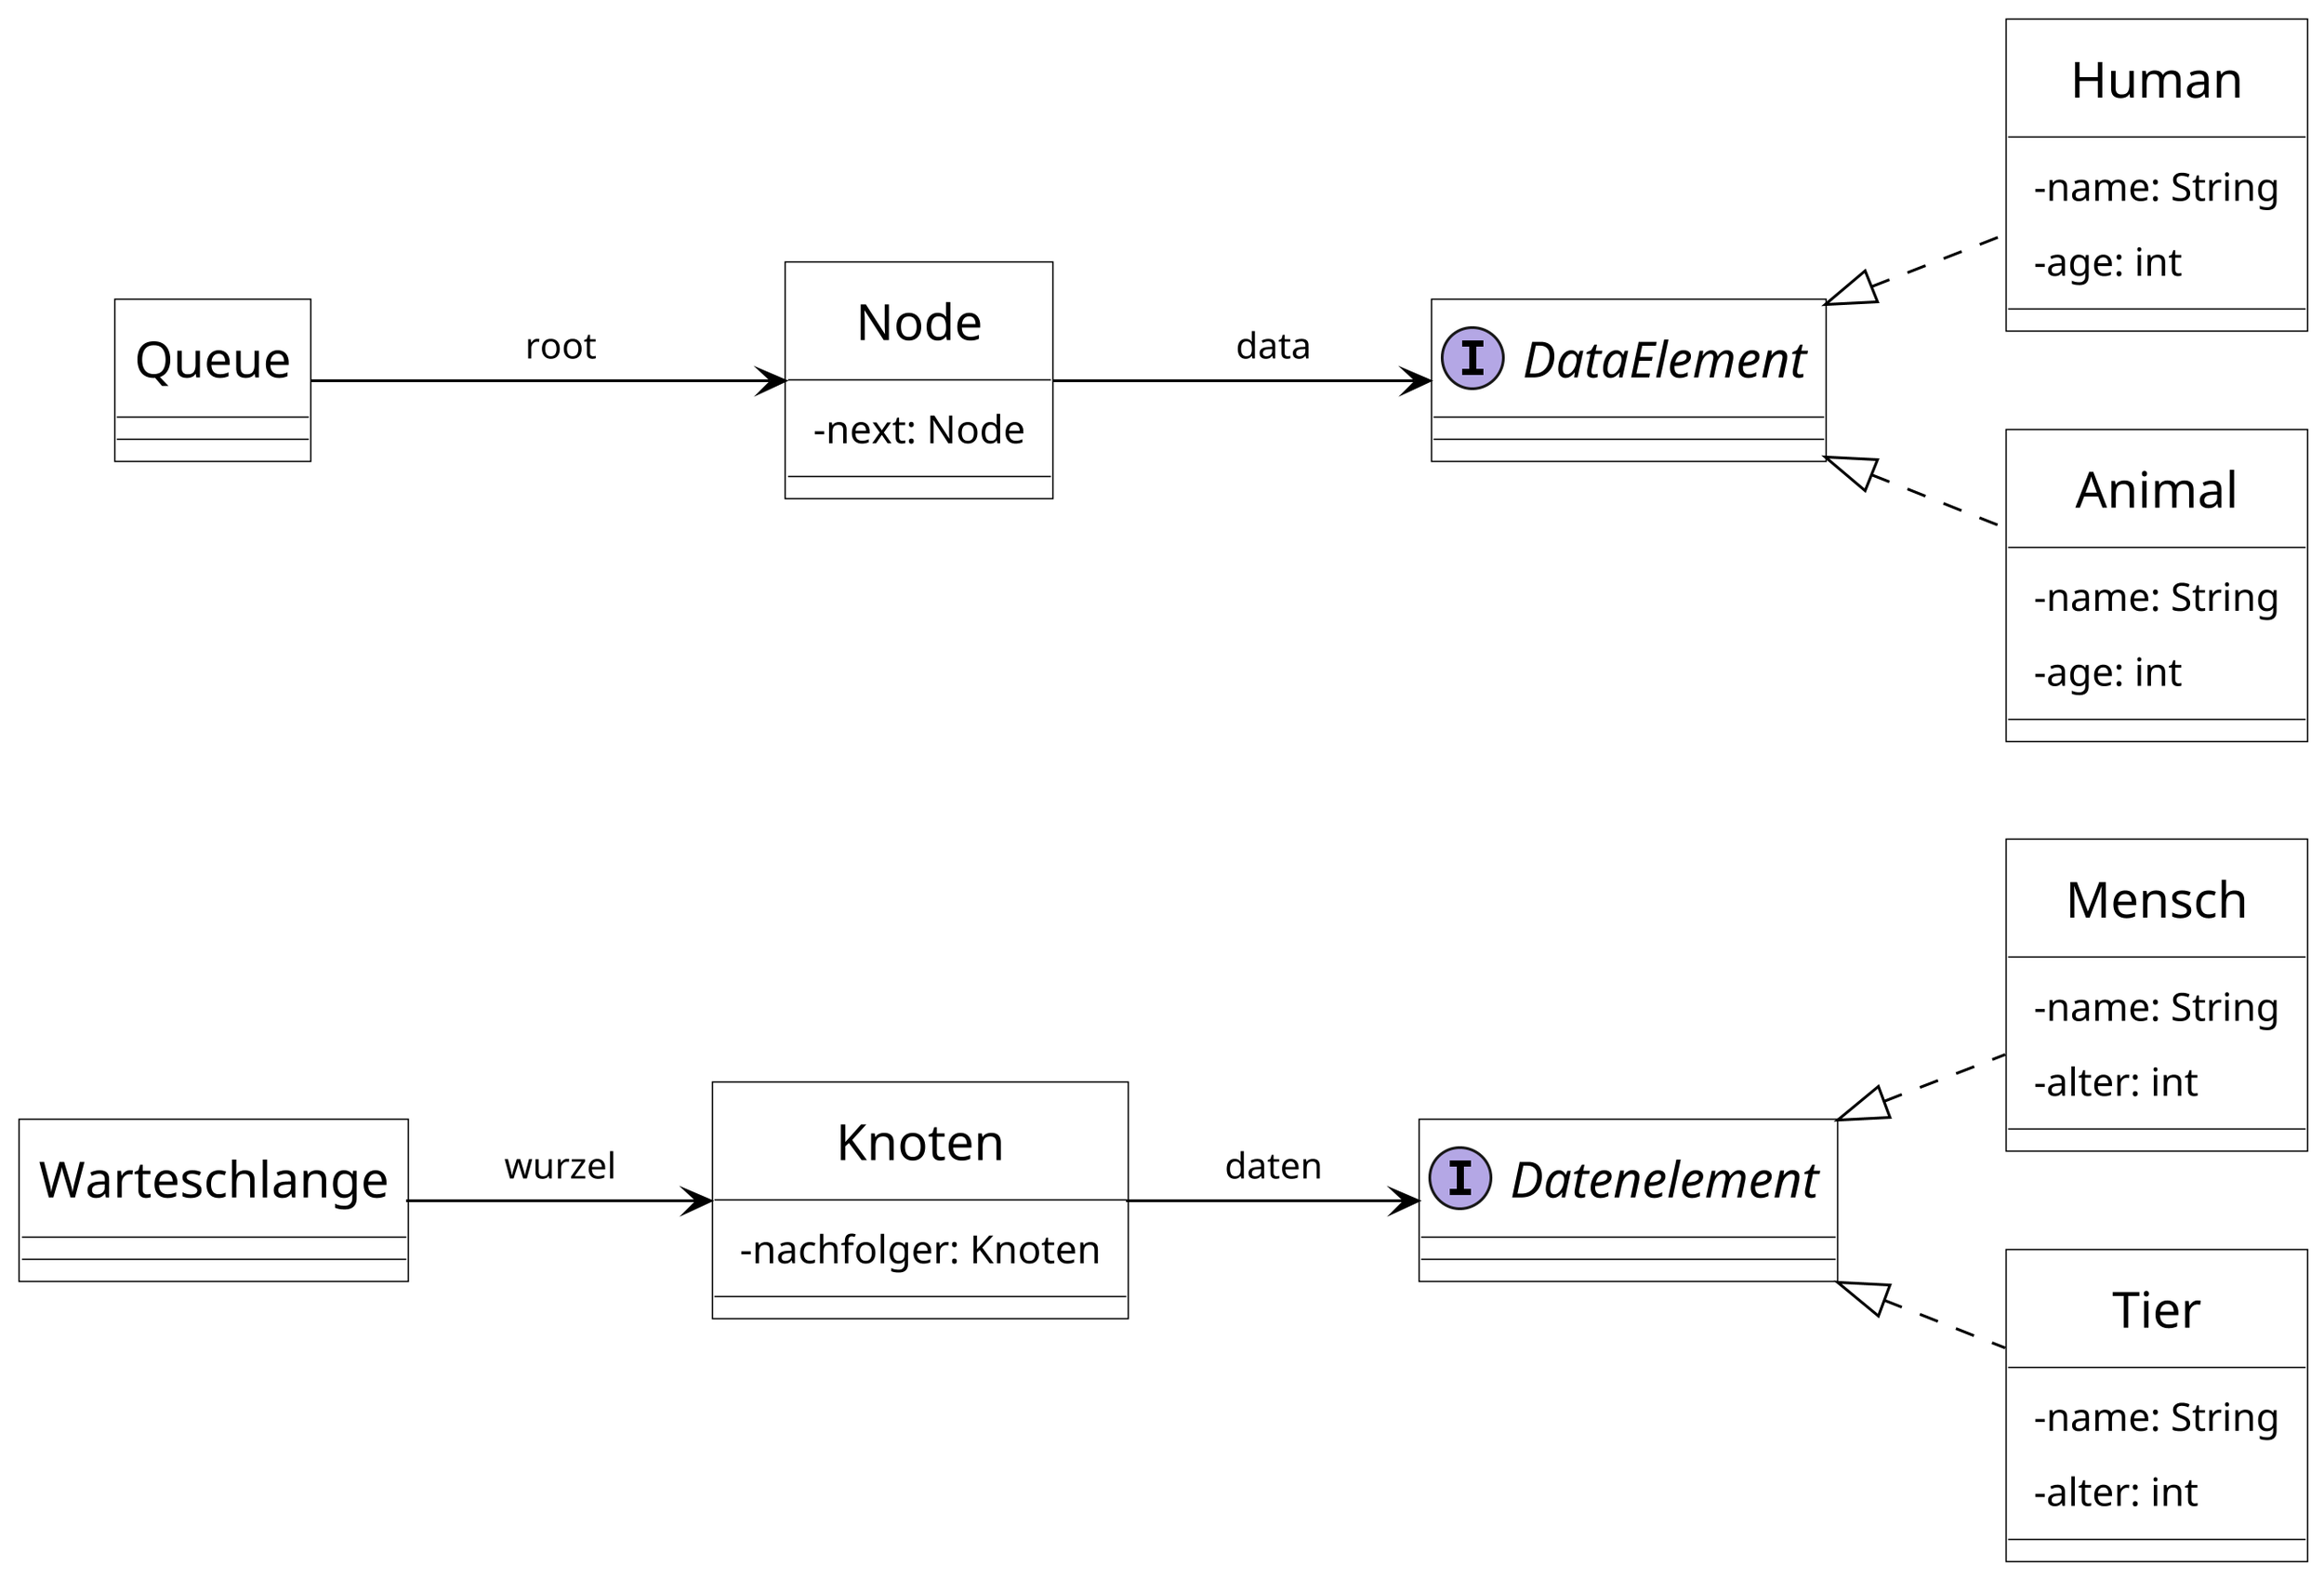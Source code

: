 @startuml linked_list_nodes_diagram_interface
left to right direction
skinparam Padding 4
skinparam RoundCorner 0
skinparam class{
    BackgroundColor White
    BorderColor Black
    ArrowColor Black
    FontSize 18
    FontName Times New Roman

}



class Human {
    - name: String 
    - age: int
}

class Node {
    - next: Node 
}

interface DataElement {

}

class Mensch {
    - name: String 
    - alter: int
}

class Animal {
    - name: String
    - age: int
}

class Knoten {
    - nachfolger: Knoten
}


class Queue{

}

class Warteschlange{

}

interface Datenelement {

}

class Tier {
    - name: String
    - alter: int
}


Queue --> Node : root
Node --> DataElement : data
Human .up.|> DataElement
Animal .up.|> DataElement

Warteschlange --> Knoten : wurzel
Knoten --> Datenelement : daten
Mensch .up.|> Datenelement 
Tier .up.|> Datenelement

skinparam ClassAttributeIconSize 0
skinparam dpi 300
hide Human circle
hide Mensch circle
hide Node circle 
hide Knoten circle 
hide Queue circle
hide Warteschlange circle
hide Animal circle
hide Tier circle 
